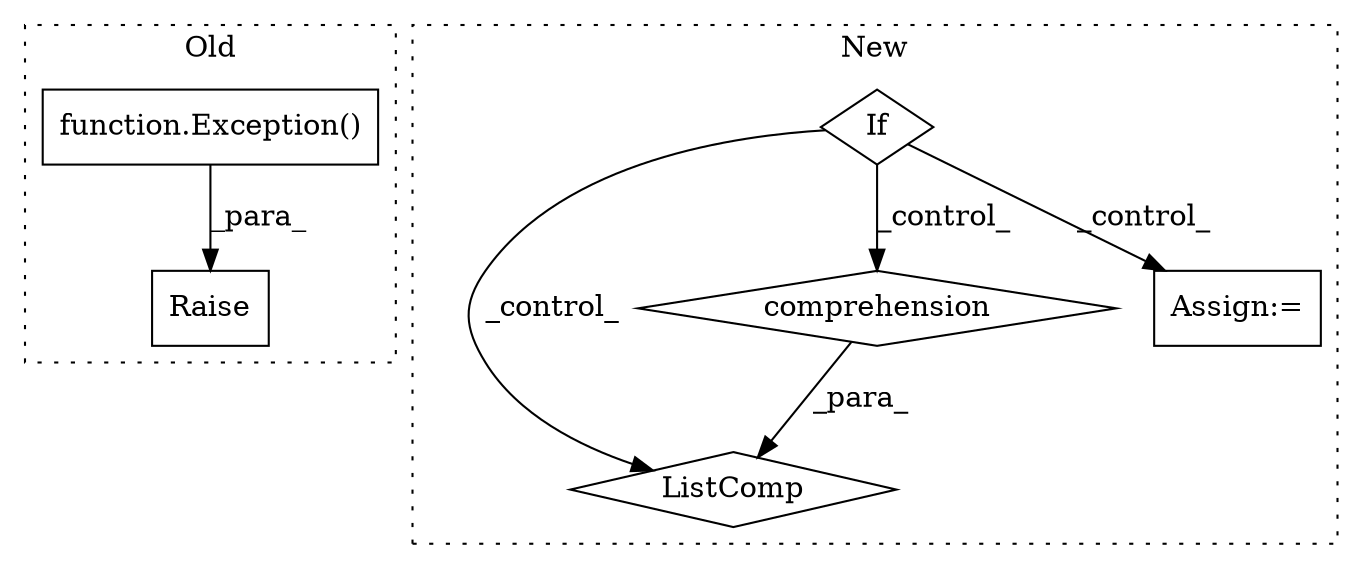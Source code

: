 digraph G {
subgraph cluster0 {
1 [label="function.Exception()" a="75" s="712,881" l="27,1" shape="box"];
3 [label="Raise" a="91" s="706" l="6" shape="box"];
label = "Old";
style="dotted";
}
subgraph cluster1 {
2 [label="ListComp" a="106" s="336" l="79" shape="diamond"];
4 [label="If" a="96" s="271" l="0" shape="diamond"];
5 [label="comprehension" a="45" s="400" l="3" shape="diamond"];
6 [label="Assign:=" a="68" s="447" l="3" shape="box"];
label = "New";
style="dotted";
}
1 -> 3 [label="_para_"];
4 -> 2 [label="_control_"];
4 -> 5 [label="_control_"];
4 -> 6 [label="_control_"];
5 -> 2 [label="_para_"];
}